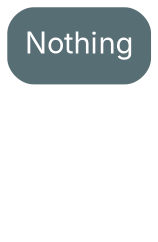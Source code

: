 digraph {
    bgcolor=transparent

    // Default theme: enabled
    node[shape="rectangle" style="rounded,filled" color="#586E75" fillcolor="#586E75" fontcolor="#ffffff" fontname="Inter,Arial"]
    edge [color="#586E75" fontcolor="#000000" fontname="Inter,Arial" fontsize=11]

    Nothing
    na[label="∅" style="" fillcolor="transparent" color="transparent" fontcolor="#586E75" style=invis]

    Nothing -> na[style=invis]
}

